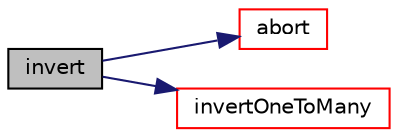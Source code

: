 digraph "invert"
{
  bgcolor="transparent";
  edge [fontname="Helvetica",fontsize="10",labelfontname="Helvetica",labelfontsize="10"];
  node [fontname="Helvetica",fontsize="10",shape=record];
  rankdir="LR";
  Node13333 [label="invert",height=0.2,width=0.4,color="black", fillcolor="grey75", style="filled", fontcolor="black"];
  Node13333 -> Node13334 [color="midnightblue",fontsize="10",style="solid",fontname="Helvetica"];
  Node13334 [label="abort",height=0.2,width=0.4,color="red",URL="$a21851.html#a447107a607d03e417307c203fa5fb44b"];
  Node13333 -> Node13379 [color="midnightblue",fontsize="10",style="solid",fontname="Helvetica"];
  Node13379 [label="invertOneToMany",height=0.2,width=0.4,color="red",URL="$a21851.html#a5da5e7d950073675f3b3d26323a640db",tooltip="Invert one-to-many map. Unmapped elements will be size 0. "];
}
